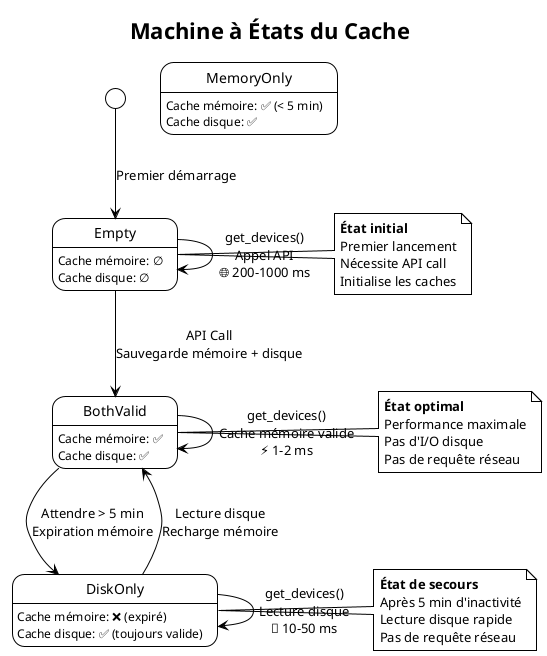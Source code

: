 @startuml cache_state_machine
!theme plain
skinparam backgroundColor white

title Machine à États du Cache

[*] --> Empty : Premier démarrage

state Empty {
    Empty : Cache mémoire: ∅
    Empty : Cache disque: ∅
}

state MemoryOnly {
    MemoryOnly : Cache mémoire: ✅ (< 5 min)
    MemoryOnly : Cache disque: ✅
}

state DiskOnly {
    DiskOnly : Cache mémoire: ❌ (expiré)
    DiskOnly : Cache disque: ✅ (toujours valide)
}

state BothValid {
    BothValid : Cache mémoire: ✅
    BothValid : Cache disque: ✅
}

Empty --> BothValid : API Call\nSauvegarde mémoire + disque
BothValid --> DiskOnly : Attendre > 5 min\nExpiration mémoire
DiskOnly --> BothValid : Lecture disque\nRecharge mémoire
BothValid --> BothValid : get_devices()\nCache mémoire valide\n⚡ 1-2 ms
DiskOnly --> DiskOnly : get_devices()\nLecture disque\n💾 10-50 ms
Empty --> Empty : get_devices()\nAppel API\n🌐 200-1000 ms

note right of BothValid
  **État optimal**
  Performance maximale
  Pas d'I/O disque
  Pas de requête réseau
end note

note right of DiskOnly
  **État de secours**
  Après 5 min d'inactivité
  Lecture disque rapide
  Pas de requête réseau
end note

note right of Empty
  **État initial**
  Premier lancement
  Nécessite API call
  Initialise les caches
end note

@enduml
